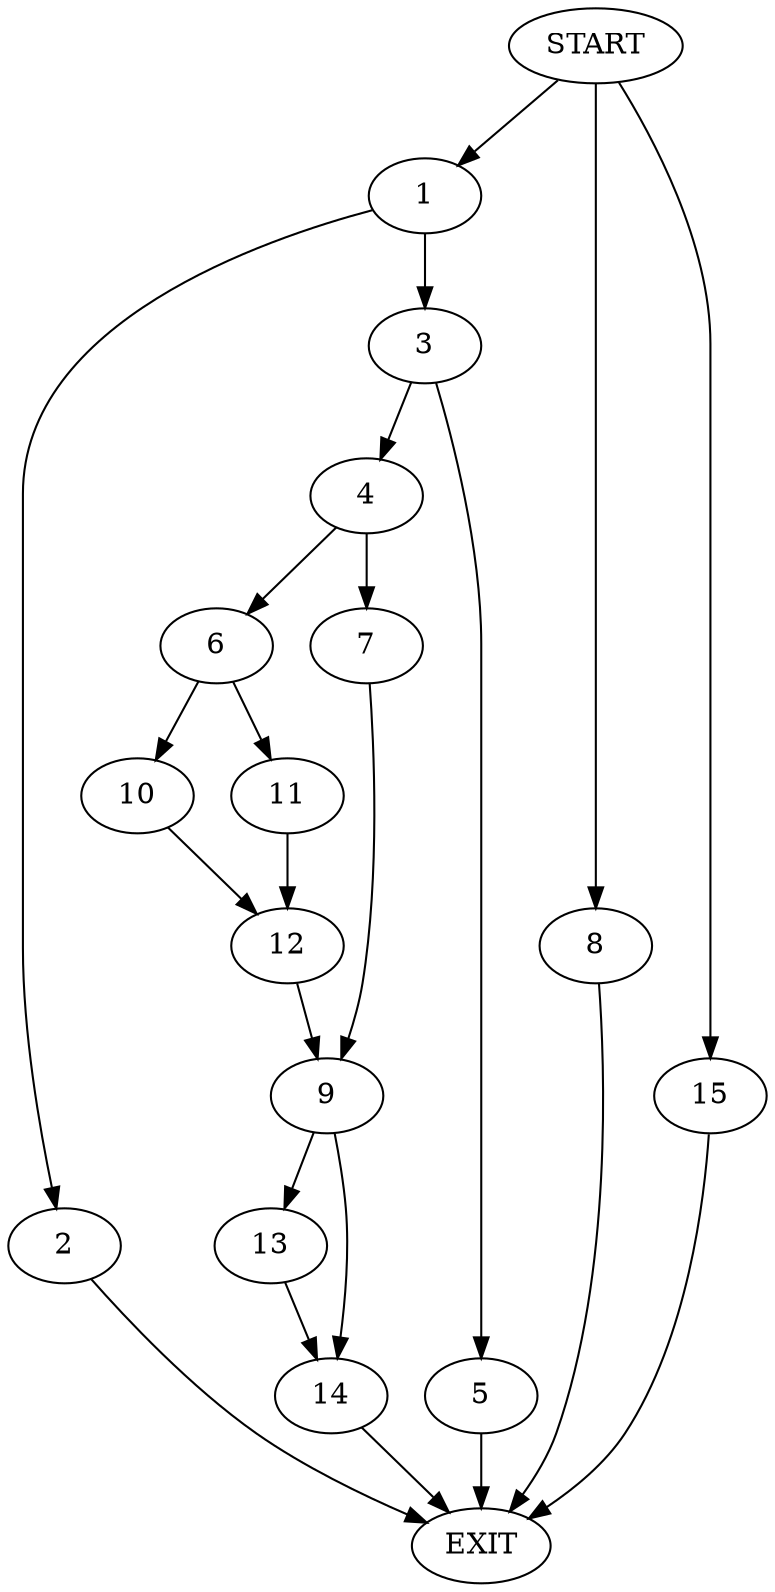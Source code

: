 digraph {
0 [label="START"]
16 [label="EXIT"]
0 -> 1
1 -> 2
1 -> 3
2 -> 16
3 -> 4
3 -> 5
5 -> 16
4 -> 6
4 -> 7
0 -> 8
8 -> 16
7 -> 9
6 -> 10
6 -> 11
10 -> 12
11 -> 12
12 -> 9
9 -> 13
9 -> 14
0 -> 15
15 -> 16
13 -> 14
14 -> 16
}
